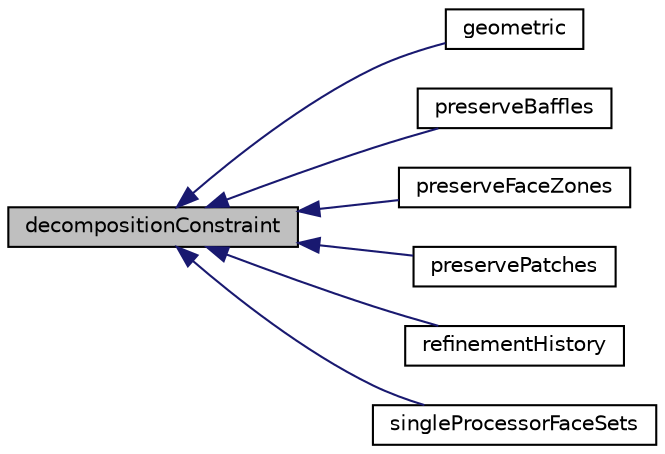digraph "decompositionConstraint"
{
  bgcolor="transparent";
  edge [fontname="Helvetica",fontsize="10",labelfontname="Helvetica",labelfontsize="10"];
  node [fontname="Helvetica",fontsize="10",shape=record];
  rankdir="LR";
  Node1 [label="decompositionConstraint",height=0.2,width=0.4,color="black", fillcolor="grey75", style="filled" fontcolor="black"];
  Node1 -> Node2 [dir="back",color="midnightblue",fontsize="10",style="solid",fontname="Helvetica"];
  Node2 [label="geometric",height=0.2,width=0.4,color="black",URL="$classFoam_1_1decompositionConstraints_1_1geometric.html",tooltip="Keep faces together based on geometric considerations from a searchableSurfaces list. The faces inside of each searchableSurface are to be kept together during the decomposition. "];
  Node1 -> Node3 [dir="back",color="midnightblue",fontsize="10",style="solid",fontname="Helvetica"];
  Node3 [label="preserveBaffles",height=0.2,width=0.4,color="black",URL="$classFoam_1_1decompositionConstraints_1_1preserveBaffles.html",tooltip="Detects baffles and keeps owner and neighbour on same processor. "];
  Node1 -> Node4 [dir="back",color="midnightblue",fontsize="10",style="solid",fontname="Helvetica"];
  Node4 [label="preserveFaceZones",height=0.2,width=0.4,color="black",URL="$classFoam_1_1decompositionConstraints_1_1preserveFaceZones.html",tooltip="Constraint to keep/move owner and neighbour of faceZone onto same processor. "];
  Node1 -> Node5 [dir="back",color="midnightblue",fontsize="10",style="solid",fontname="Helvetica"];
  Node5 [label="preservePatches",height=0.2,width=0.4,color="black",URL="$classFoam_1_1decompositionConstraints_1_1preservePatches.html",tooltip="Constraint to keep owner and neighbour of (cyclic) patch on same processor. "];
  Node1 -> Node6 [dir="back",color="midnightblue",fontsize="10",style="solid",fontname="Helvetica"];
  Node6 [label="refinementHistory",height=0.2,width=0.4,color="black",URL="$classFoam_1_1decompositionConstraints_1_1refinementHistory.html",tooltip="Constraint to keep all cells originating from refining the same cell onto the same processor..."];
  Node1 -> Node7 [dir="back",color="midnightblue",fontsize="10",style="solid",fontname="Helvetica"];
  Node7 [label="singleProcessorFaceSets",height=0.2,width=0.4,color="black",URL="$classFoam_1_1decompositionConstraints_1_1singleProcessorFaceSets.html",tooltip="Constraint to keep all cells connected to face or point of faceSet on a single processor. "];
}
